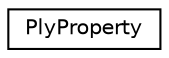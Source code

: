 digraph "Graphical Class Hierarchy"
{
  edge [fontname="Helvetica",fontsize="10",labelfontname="Helvetica",labelfontsize="10"];
  node [fontname="Helvetica",fontsize="10",shape=record];
  rankdir="LR";
  Node1 [label="PlyProperty",height=0.2,width=0.4,color="black", fillcolor="white", style="filled",URL="$struct_ply_property.html"];
}
